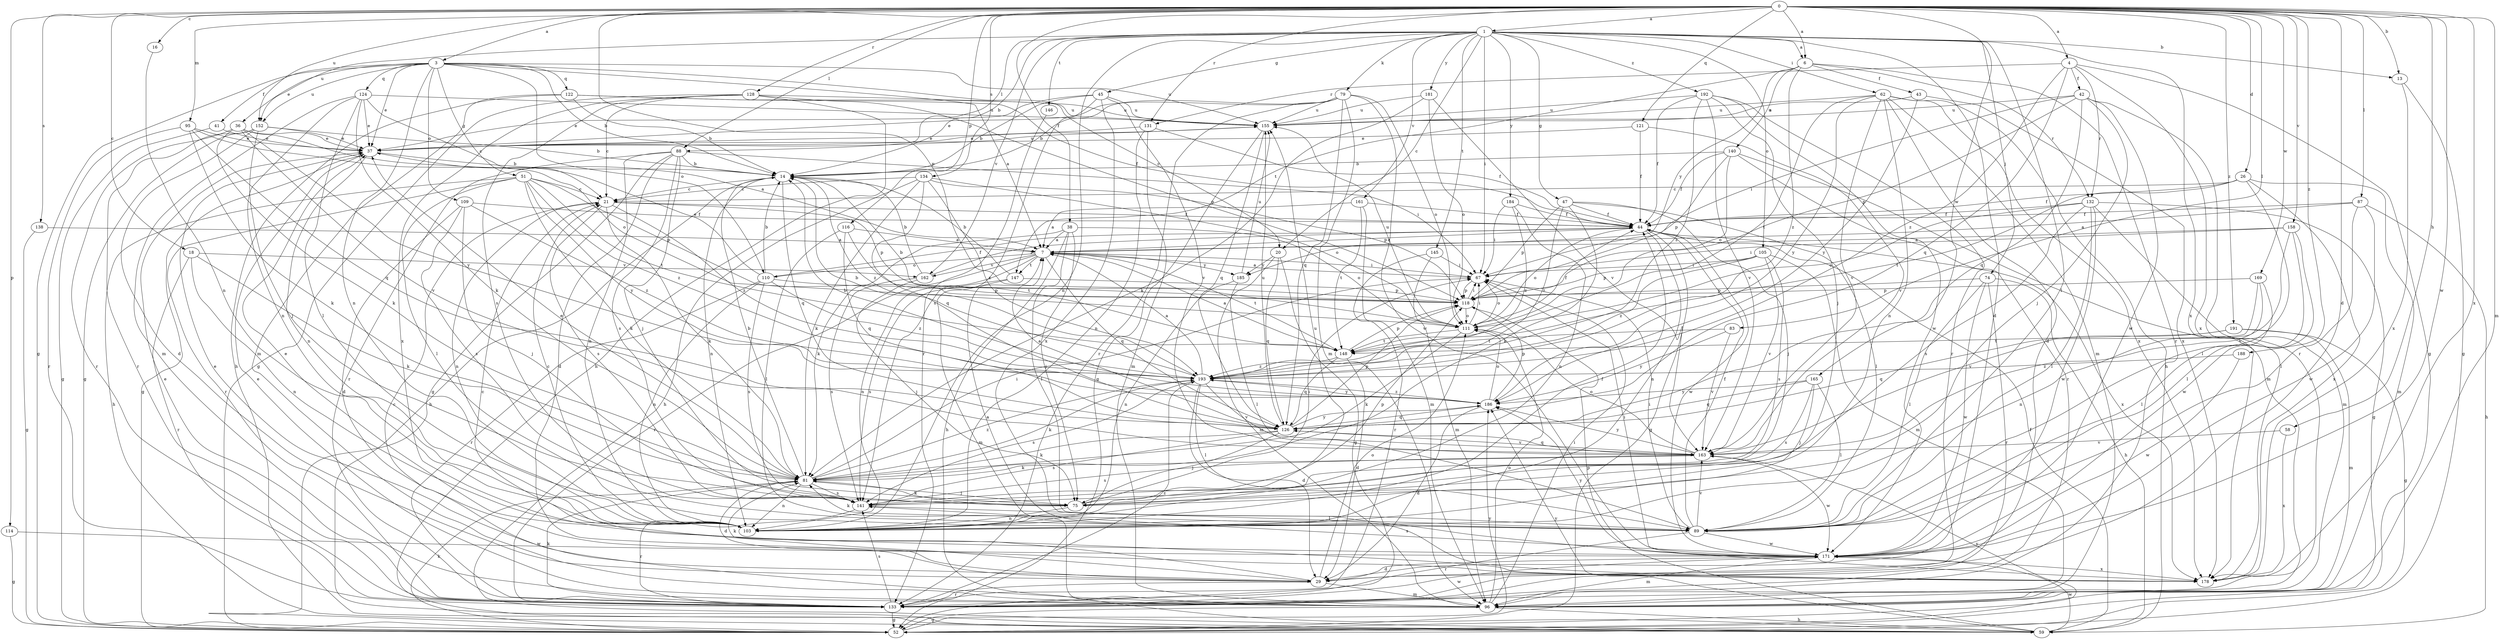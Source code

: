 strict digraph  {
0;
1;
3;
4;
6;
7;
13;
14;
16;
18;
20;
21;
26;
29;
36;
37;
38;
41;
42;
43;
44;
45;
47;
51;
52;
58;
59;
62;
67;
74;
75;
79;
81;
83;
87;
88;
89;
95;
96;
103;
105;
109;
110;
111;
114;
116;
118;
121;
122;
124;
126;
128;
131;
132;
133;
134;
138;
140;
141;
145;
146;
147;
148;
152;
155;
158;
161;
162;
163;
165;
169;
171;
178;
181;
184;
185;
186;
188;
191;
192;
193;
0 -> 1  [label=a];
0 -> 3  [label=a];
0 -> 4  [label=a];
0 -> 6  [label=a];
0 -> 13  [label=b];
0 -> 16  [label=c];
0 -> 18  [label=c];
0 -> 26  [label=d];
0 -> 29  [label=d];
0 -> 38  [label=f];
0 -> 58  [label=h];
0 -> 83  [label=l];
0 -> 87  [label=l];
0 -> 88  [label=l];
0 -> 95  [label=m];
0 -> 96  [label=m];
0 -> 114  [label=p];
0 -> 116  [label=p];
0 -> 118  [label=p];
0 -> 121  [label=q];
0 -> 128  [label=r];
0 -> 131  [label=r];
0 -> 134  [label=s];
0 -> 138  [label=s];
0 -> 152  [label=u];
0 -> 158  [label=v];
0 -> 165  [label=w];
0 -> 169  [label=w];
0 -> 171  [label=w];
0 -> 178  [label=x];
0 -> 188  [label=z];
0 -> 191  [label=z];
1 -> 6  [label=a];
1 -> 13  [label=b];
1 -> 14  [label=b];
1 -> 20  [label=c];
1 -> 29  [label=d];
1 -> 45  [label=g];
1 -> 47  [label=g];
1 -> 62  [label=i];
1 -> 67  [label=i];
1 -> 74  [label=j];
1 -> 79  [label=k];
1 -> 88  [label=l];
1 -> 89  [label=l];
1 -> 103  [label=n];
1 -> 105  [label=o];
1 -> 145  [label=t];
1 -> 146  [label=t];
1 -> 152  [label=u];
1 -> 161  [label=v];
1 -> 162  [label=v];
1 -> 178  [label=x];
1 -> 181  [label=y];
1 -> 184  [label=y];
1 -> 192  [label=z];
3 -> 7  [label=a];
3 -> 14  [label=b];
3 -> 20  [label=c];
3 -> 36  [label=e];
3 -> 37  [label=e];
3 -> 41  [label=f];
3 -> 51  [label=g];
3 -> 52  [label=g];
3 -> 103  [label=n];
3 -> 109  [label=o];
3 -> 110  [label=o];
3 -> 122  [label=q];
3 -> 124  [label=q];
3 -> 152  [label=u];
3 -> 155  [label=u];
4 -> 42  [label=f];
4 -> 52  [label=g];
4 -> 126  [label=q];
4 -> 131  [label=r];
4 -> 132  [label=r];
4 -> 178  [label=x];
4 -> 193  [label=z];
6 -> 43  [label=f];
6 -> 132  [label=r];
6 -> 133  [label=r];
6 -> 140  [label=s];
6 -> 147  [label=t];
6 -> 185  [label=y];
6 -> 193  [label=z];
7 -> 67  [label=i];
7 -> 103  [label=n];
7 -> 110  [label=o];
7 -> 126  [label=q];
7 -> 133  [label=r];
7 -> 147  [label=t];
7 -> 148  [label=t];
7 -> 162  [label=v];
7 -> 185  [label=y];
13 -> 52  [label=g];
13 -> 178  [label=x];
14 -> 21  [label=c];
14 -> 59  [label=h];
14 -> 103  [label=n];
14 -> 126  [label=q];
14 -> 193  [label=z];
16 -> 103  [label=n];
18 -> 81  [label=k];
18 -> 103  [label=n];
18 -> 133  [label=r];
18 -> 162  [label=v];
20 -> 52  [label=g];
20 -> 96  [label=m];
20 -> 126  [label=q];
20 -> 185  [label=y];
21 -> 44  [label=f];
21 -> 81  [label=k];
21 -> 103  [label=n];
21 -> 118  [label=p];
21 -> 141  [label=s];
21 -> 193  [label=z];
26 -> 21  [label=c];
26 -> 44  [label=f];
26 -> 89  [label=l];
26 -> 96  [label=m];
26 -> 148  [label=t];
26 -> 178  [label=x];
29 -> 37  [label=e];
29 -> 81  [label=k];
29 -> 96  [label=m];
29 -> 111  [label=o];
29 -> 133  [label=r];
36 -> 7  [label=a];
36 -> 37  [label=e];
36 -> 81  [label=k];
36 -> 133  [label=r];
36 -> 163  [label=v];
36 -> 186  [label=y];
37 -> 14  [label=b];
37 -> 52  [label=g];
37 -> 103  [label=n];
37 -> 155  [label=u];
38 -> 7  [label=a];
38 -> 59  [label=h];
38 -> 75  [label=j];
38 -> 81  [label=k];
38 -> 89  [label=l];
38 -> 111  [label=o];
41 -> 37  [label=e];
41 -> 52  [label=g];
42 -> 67  [label=i];
42 -> 75  [label=j];
42 -> 118  [label=p];
42 -> 126  [label=q];
42 -> 133  [label=r];
42 -> 155  [label=u];
42 -> 171  [label=w];
43 -> 155  [label=u];
43 -> 178  [label=x];
43 -> 186  [label=y];
44 -> 7  [label=a];
44 -> 52  [label=g];
44 -> 103  [label=n];
44 -> 111  [label=o];
44 -> 171  [label=w];
44 -> 178  [label=x];
45 -> 14  [label=b];
45 -> 37  [label=e];
45 -> 141  [label=s];
45 -> 155  [label=u];
45 -> 163  [label=v];
45 -> 178  [label=x];
47 -> 44  [label=f];
47 -> 75  [label=j];
47 -> 81  [label=k];
47 -> 89  [label=l];
47 -> 118  [label=p];
47 -> 193  [label=z];
51 -> 21  [label=c];
51 -> 59  [label=h];
51 -> 81  [label=k];
51 -> 89  [label=l];
51 -> 118  [label=p];
51 -> 133  [label=r];
51 -> 148  [label=t];
51 -> 186  [label=y];
51 -> 193  [label=z];
52 -> 81  [label=k];
52 -> 163  [label=v];
52 -> 186  [label=y];
58 -> 163  [label=v];
58 -> 178  [label=x];
59 -> 44  [label=f];
59 -> 118  [label=p];
59 -> 171  [label=w];
59 -> 186  [label=y];
62 -> 29  [label=d];
62 -> 59  [label=h];
62 -> 96  [label=m];
62 -> 103  [label=n];
62 -> 148  [label=t];
62 -> 155  [label=u];
62 -> 163  [label=v];
62 -> 178  [label=x];
62 -> 186  [label=y];
67 -> 7  [label=a];
67 -> 111  [label=o];
67 -> 118  [label=p];
74 -> 59  [label=h];
74 -> 89  [label=l];
74 -> 118  [label=p];
74 -> 133  [label=r];
74 -> 171  [label=w];
75 -> 67  [label=i];
75 -> 81  [label=k];
75 -> 103  [label=n];
75 -> 118  [label=p];
79 -> 14  [label=b];
79 -> 37  [label=e];
79 -> 96  [label=m];
79 -> 111  [label=o];
79 -> 126  [label=q];
79 -> 133  [label=r];
79 -> 155  [label=u];
79 -> 171  [label=w];
81 -> 14  [label=b];
81 -> 29  [label=d];
81 -> 37  [label=e];
81 -> 67  [label=i];
81 -> 75  [label=j];
81 -> 103  [label=n];
81 -> 141  [label=s];
81 -> 193  [label=z];
83 -> 148  [label=t];
83 -> 163  [label=v];
83 -> 186  [label=y];
87 -> 7  [label=a];
87 -> 44  [label=f];
87 -> 59  [label=h];
87 -> 89  [label=l];
87 -> 171  [label=w];
88 -> 14  [label=b];
88 -> 29  [label=d];
88 -> 52  [label=g];
88 -> 67  [label=i];
88 -> 75  [label=j];
88 -> 103  [label=n];
88 -> 133  [label=r];
88 -> 141  [label=s];
89 -> 44  [label=f];
89 -> 67  [label=i];
89 -> 81  [label=k];
89 -> 133  [label=r];
89 -> 163  [label=v];
89 -> 171  [label=w];
95 -> 37  [label=e];
95 -> 81  [label=k];
95 -> 111  [label=o];
95 -> 126  [label=q];
95 -> 133  [label=r];
96 -> 21  [label=c];
96 -> 37  [label=e];
96 -> 52  [label=g];
96 -> 59  [label=h];
96 -> 67  [label=i];
96 -> 111  [label=o];
103 -> 21  [label=c];
103 -> 44  [label=f];
103 -> 155  [label=u];
105 -> 67  [label=i];
105 -> 96  [label=m];
105 -> 118  [label=p];
105 -> 141  [label=s];
105 -> 163  [label=v];
105 -> 193  [label=z];
109 -> 29  [label=d];
109 -> 44  [label=f];
109 -> 75  [label=j];
109 -> 141  [label=s];
109 -> 193  [label=z];
110 -> 14  [label=b];
110 -> 37  [label=e];
110 -> 44  [label=f];
110 -> 103  [label=n];
110 -> 118  [label=p];
110 -> 133  [label=r];
110 -> 141  [label=s];
110 -> 193  [label=z];
111 -> 14  [label=b];
111 -> 44  [label=f];
111 -> 67  [label=i];
111 -> 81  [label=k];
111 -> 148  [label=t];
111 -> 155  [label=u];
114 -> 52  [label=g];
114 -> 171  [label=w];
116 -> 7  [label=a];
116 -> 89  [label=l];
116 -> 126  [label=q];
116 -> 148  [label=t];
118 -> 67  [label=i];
118 -> 111  [label=o];
121 -> 37  [label=e];
121 -> 44  [label=f];
121 -> 163  [label=v];
122 -> 14  [label=b];
122 -> 44  [label=f];
122 -> 59  [label=h];
122 -> 96  [label=m];
122 -> 155  [label=u];
124 -> 21  [label=c];
124 -> 37  [label=e];
124 -> 81  [label=k];
124 -> 89  [label=l];
124 -> 96  [label=m];
124 -> 103  [label=n];
124 -> 155  [label=u];
126 -> 7  [label=a];
126 -> 75  [label=j];
126 -> 81  [label=k];
126 -> 118  [label=p];
126 -> 141  [label=s];
126 -> 155  [label=u];
126 -> 163  [label=v];
126 -> 186  [label=y];
128 -> 21  [label=c];
128 -> 52  [label=g];
128 -> 59  [label=h];
128 -> 118  [label=p];
128 -> 141  [label=s];
128 -> 155  [label=u];
128 -> 178  [label=x];
131 -> 37  [label=e];
131 -> 44  [label=f];
131 -> 96  [label=m];
131 -> 103  [label=n];
132 -> 44  [label=f];
132 -> 52  [label=g];
132 -> 89  [label=l];
132 -> 96  [label=m];
132 -> 111  [label=o];
132 -> 141  [label=s];
132 -> 171  [label=w];
133 -> 37  [label=e];
133 -> 52  [label=g];
133 -> 81  [label=k];
133 -> 141  [label=s];
133 -> 171  [label=w];
133 -> 193  [label=z];
134 -> 21  [label=c];
134 -> 59  [label=h];
134 -> 81  [label=k];
134 -> 111  [label=o];
134 -> 118  [label=p];
134 -> 126  [label=q];
134 -> 193  [label=z];
138 -> 7  [label=a];
138 -> 52  [label=g];
140 -> 14  [label=b];
140 -> 44  [label=f];
140 -> 96  [label=m];
140 -> 111  [label=o];
140 -> 118  [label=p];
140 -> 133  [label=r];
141 -> 89  [label=l];
141 -> 133  [label=r];
145 -> 67  [label=i];
145 -> 96  [label=m];
145 -> 133  [label=r];
146 -> 133  [label=r];
147 -> 14  [label=b];
147 -> 96  [label=m];
147 -> 118  [label=p];
147 -> 141  [label=s];
148 -> 7  [label=a];
148 -> 29  [label=d];
148 -> 118  [label=p];
148 -> 126  [label=q];
148 -> 193  [label=z];
152 -> 14  [label=b];
152 -> 29  [label=d];
152 -> 37  [label=e];
152 -> 52  [label=g];
152 -> 75  [label=j];
152 -> 133  [label=r];
155 -> 37  [label=e];
155 -> 52  [label=g];
155 -> 126  [label=q];
158 -> 7  [label=a];
158 -> 67  [label=i];
158 -> 89  [label=l];
158 -> 163  [label=v];
158 -> 171  [label=w];
161 -> 7  [label=a];
161 -> 44  [label=f];
161 -> 96  [label=m];
161 -> 148  [label=t];
162 -> 14  [label=b];
162 -> 44  [label=f];
162 -> 75  [label=j];
162 -> 141  [label=s];
163 -> 81  [label=k];
163 -> 111  [label=o];
163 -> 126  [label=q];
163 -> 141  [label=s];
163 -> 171  [label=w];
163 -> 186  [label=y];
165 -> 75  [label=j];
165 -> 89  [label=l];
165 -> 126  [label=q];
165 -> 141  [label=s];
165 -> 186  [label=y];
169 -> 89  [label=l];
169 -> 103  [label=n];
169 -> 118  [label=p];
169 -> 163  [label=v];
171 -> 29  [label=d];
171 -> 37  [label=e];
171 -> 67  [label=i];
171 -> 96  [label=m];
171 -> 141  [label=s];
171 -> 178  [label=x];
171 -> 186  [label=y];
178 -> 7  [label=a];
178 -> 21  [label=c];
181 -> 81  [label=k];
181 -> 111  [label=o];
181 -> 155  [label=u];
181 -> 163  [label=v];
184 -> 44  [label=f];
184 -> 67  [label=i];
184 -> 103  [label=n];
184 -> 193  [label=z];
185 -> 89  [label=l];
185 -> 103  [label=n];
185 -> 155  [label=u];
186 -> 14  [label=b];
186 -> 29  [label=d];
186 -> 111  [label=o];
186 -> 118  [label=p];
186 -> 126  [label=q];
186 -> 193  [label=z];
188 -> 171  [label=w];
188 -> 193  [label=z];
191 -> 52  [label=g];
191 -> 96  [label=m];
191 -> 126  [label=q];
191 -> 148  [label=t];
192 -> 44  [label=f];
192 -> 75  [label=j];
192 -> 133  [label=r];
192 -> 155  [label=u];
192 -> 163  [label=v];
192 -> 171  [label=w];
192 -> 193  [label=z];
193 -> 7  [label=a];
193 -> 14  [label=b];
193 -> 29  [label=d];
193 -> 81  [label=k];
193 -> 89  [label=l];
193 -> 141  [label=s];
193 -> 163  [label=v];
193 -> 186  [label=y];
}
